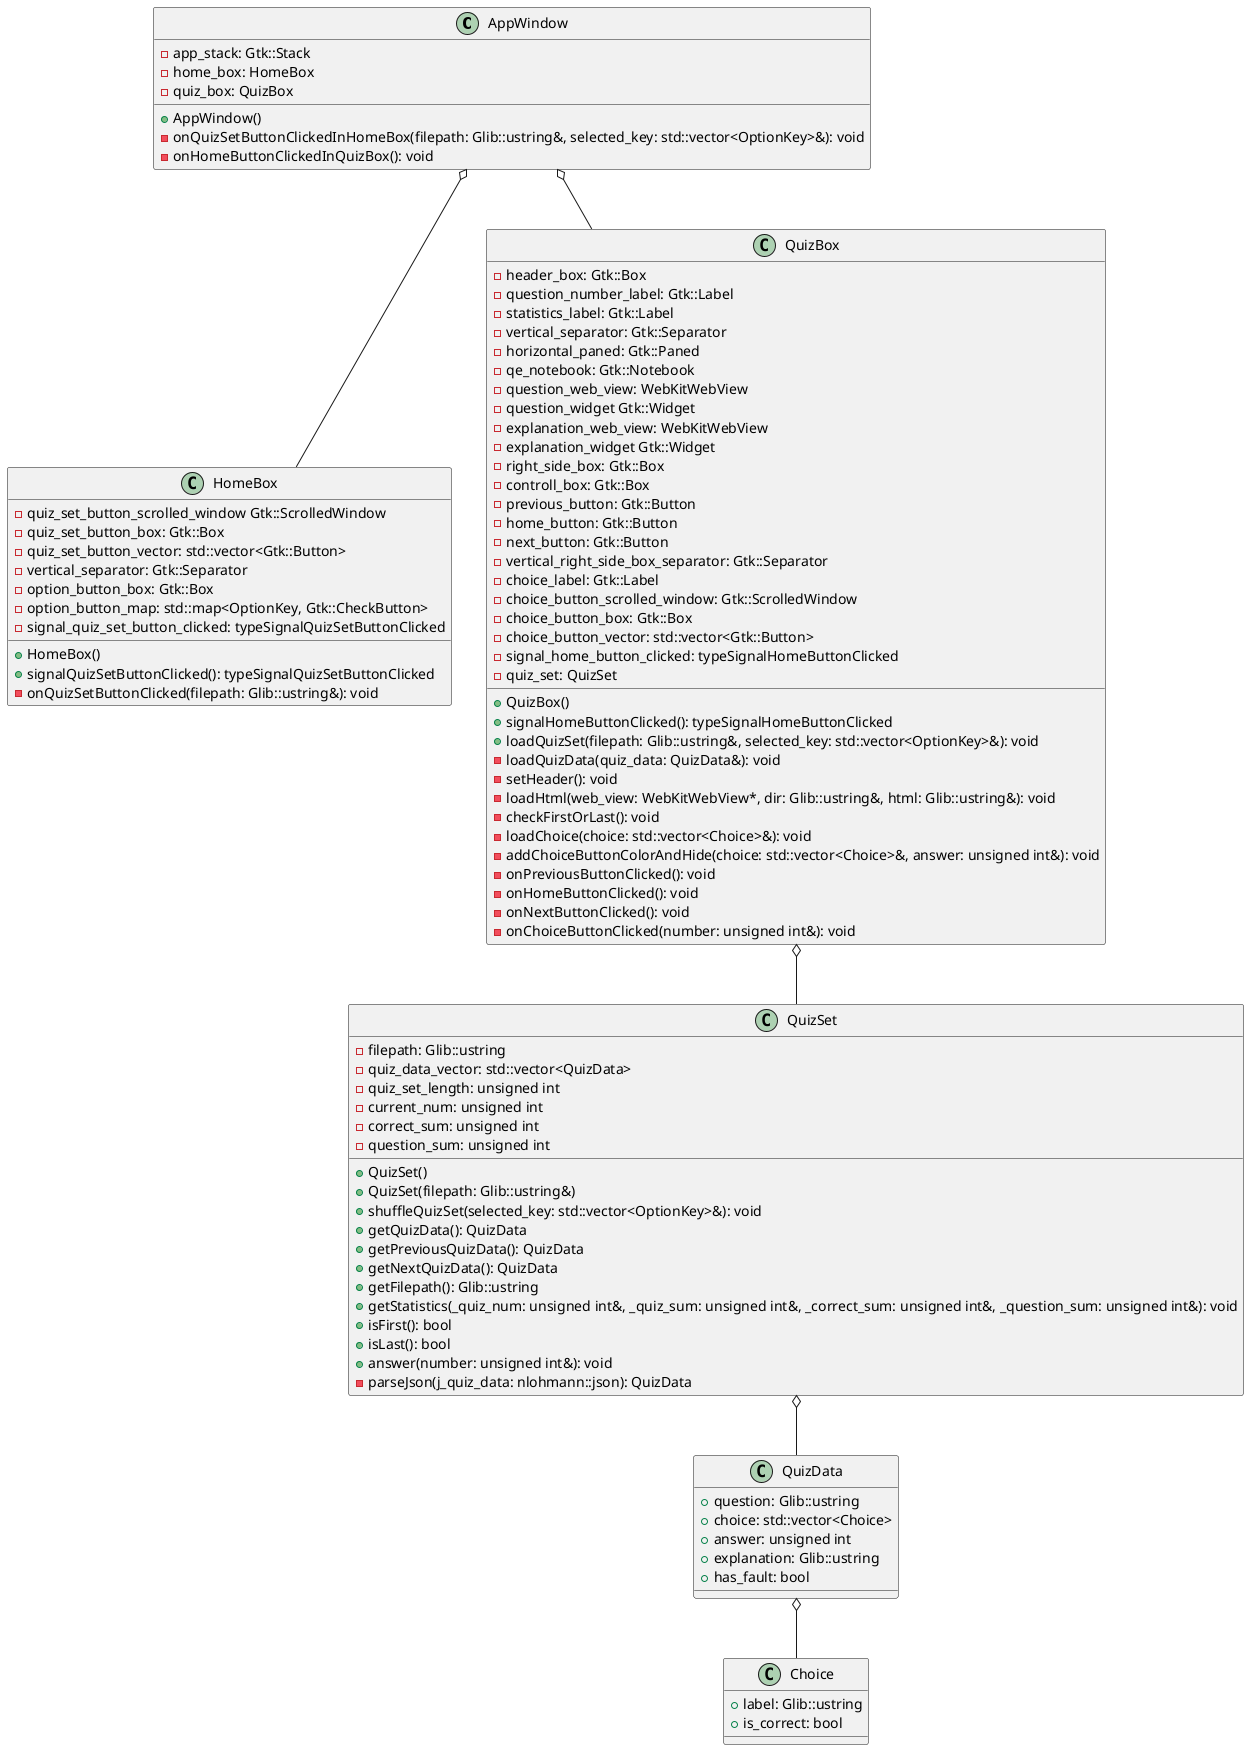 @startuml class_diagram

class AppWindow {
    - app_stack: Gtk::Stack
    - home_box: HomeBox
    - quiz_box: QuizBox

    + AppWindow()
    - onQuizSetButtonClickedInHomeBox(filepath: Glib::ustring&, selected_key: std::vector<OptionKey>&): void
    - onHomeButtonClickedInQuizBox(): void
}

class HomeBox {
    - quiz_set_button_scrolled_window Gtk::ScrolledWindow
    - quiz_set_button_box: Gtk::Box
    - quiz_set_button_vector: std::vector<Gtk::Button>
    - vertical_separator: Gtk::Separator
    - option_button_box: Gtk::Box
    - option_button_map: std::map<OptionKey, Gtk::CheckButton>
    - signal_quiz_set_button_clicked: typeSignalQuizSetButtonClicked

    + HomeBox()
    + signalQuizSetButtonClicked(): typeSignalQuizSetButtonClicked
    - onQuizSetButtonClicked(filepath: Glib::ustring&): void
}

class QuizBox {
    - header_box: Gtk::Box
    - question_number_label: Gtk::Label
    - statistics_label: Gtk::Label
    - vertical_separator: Gtk::Separator
    - horizontal_paned: Gtk::Paned
    - qe_notebook: Gtk::Notebook
    - question_web_view: WebKitWebView
    - question_widget Gtk::Widget
    - explanation_web_view: WebKitWebView
    - explanation_widget Gtk::Widget
    - right_side_box: Gtk::Box
    - controll_box: Gtk::Box
    - previous_button: Gtk::Button
    - home_button: Gtk::Button
    - next_button: Gtk::Button
    - vertical_right_side_box_separator: Gtk::Separator
    - choice_label: Gtk::Label
    - choice_button_scrolled_window: Gtk::ScrolledWindow
    - choice_button_box: Gtk::Box
    - choice_button_vector: std::vector<Gtk::Button>
    - signal_home_button_clicked: typeSignalHomeButtonClicked
    - quiz_set: QuizSet

    + QuizBox()
    + signalHomeButtonClicked(): typeSignalHomeButtonClicked
    + loadQuizSet(filepath: Glib::ustring&, selected_key: std::vector<OptionKey>&): void
    - loadQuizData(quiz_data: QuizData&): void
    - setHeader(): void
    - loadHtml(web_view: WebKitWebView*, dir: Glib::ustring&, html: Glib::ustring&): void
    - checkFirstOrLast(): void
    - loadChoice(choice: std::vector<Choice>&): void
    - addChoiceButtonColorAndHide(choice: std::vector<Choice>&, answer: unsigned int&): void
    - onPreviousButtonClicked(): void
    - onHomeButtonClicked(): void
    - onNextButtonClicked(): void
    - onChoiceButtonClicked(number: unsigned int&): void
}

class QuizSet {
    - filepath: Glib::ustring
    - quiz_data_vector: std::vector<QuizData>
    - quiz_set_length: unsigned int
    - current_num: unsigned int
    - correct_sum: unsigned int
    - question_sum: unsigned int

    + QuizSet()
    + QuizSet(filepath: Glib::ustring&)
    + shuffleQuizSet(selected_key: std::vector<OptionKey>&): void
    + getQuizData(): QuizData
    + getPreviousQuizData(): QuizData
    + getNextQuizData(): QuizData
    + getFilepath(): Glib::ustring
    + getStatistics(_quiz_num: unsigned int&, _quiz_sum: unsigned int&, _correct_sum: unsigned int&, _question_sum: unsigned int&): void
    + isFirst(): bool
    + isLast(): bool
    + answer(number: unsigned int&): void
    - parseJson(j_quiz_data: nlohmann::json): QuizData
}

class QuizData {
    + question: Glib::ustring
    + choice: std::vector<Choice>
    + answer: unsigned int
    + explanation: Glib::ustring
    + has_fault: bool
}

class Choice {
    + label: Glib::ustring
    + is_correct: bool
}

AppWindow o-- HomeBox
AppWindow o-- QuizBox
QuizBox o-- QuizSet
QuizSet o-- QuizData
QuizData o-- Choice

@enduml
